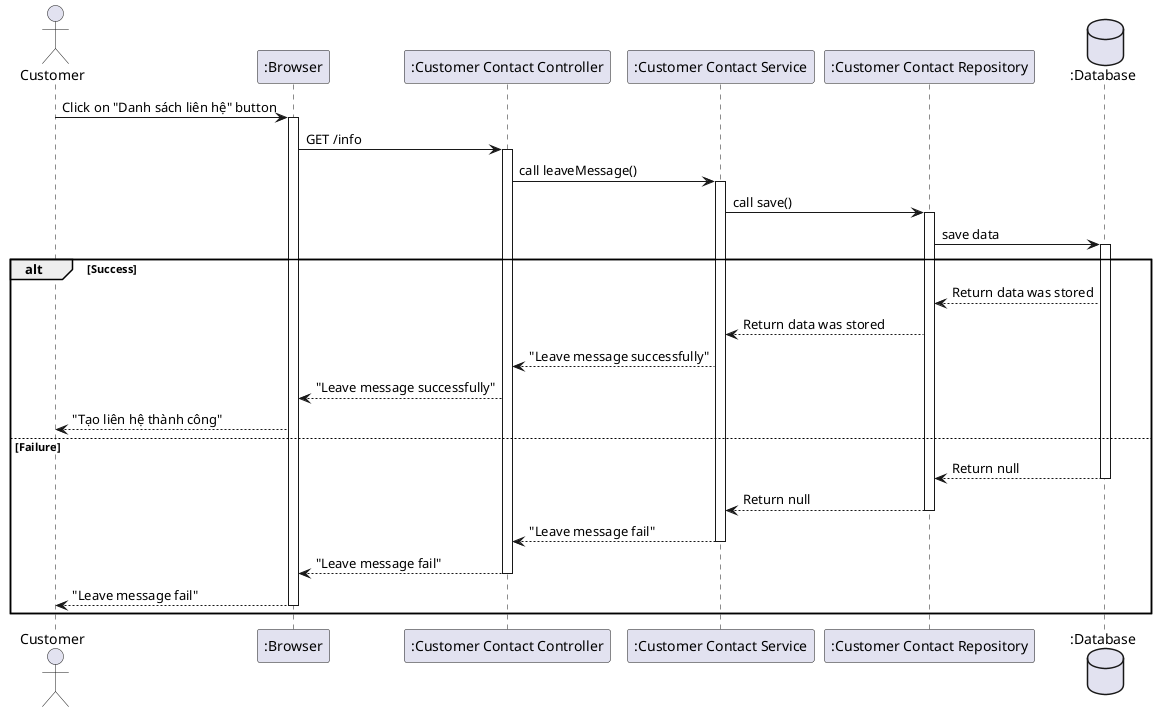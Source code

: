 @startuml

actor Customer as A
participant ":Browser" as B
participant ":Customer Contact Controller" as C
participant ":Customer Contact Service" as D
participant ":Customer Contact Repository" as E
database ":Database" as F

A -> B++: Click on "Danh sách liên hệ" button
B -> C++: GET /info
C -> D++: call leaveMessage()
D -> E++: call save()
E -> F++: save data


alt Success
    F --> E: Return data was stored
    E --> D: Return data was stored
    D --> C: "Leave message successfully"
    C --> B: "Leave message successfully"
    B --> A: "Tạo liên hệ thành công"
else Failure
    F --> E--: Return null
    E --> D--: Return null
    D --> C--: "Leave message fail"
    C --> B--: "Leave message fail"
    B --> A--: "Leave message fail"
end

@enduml